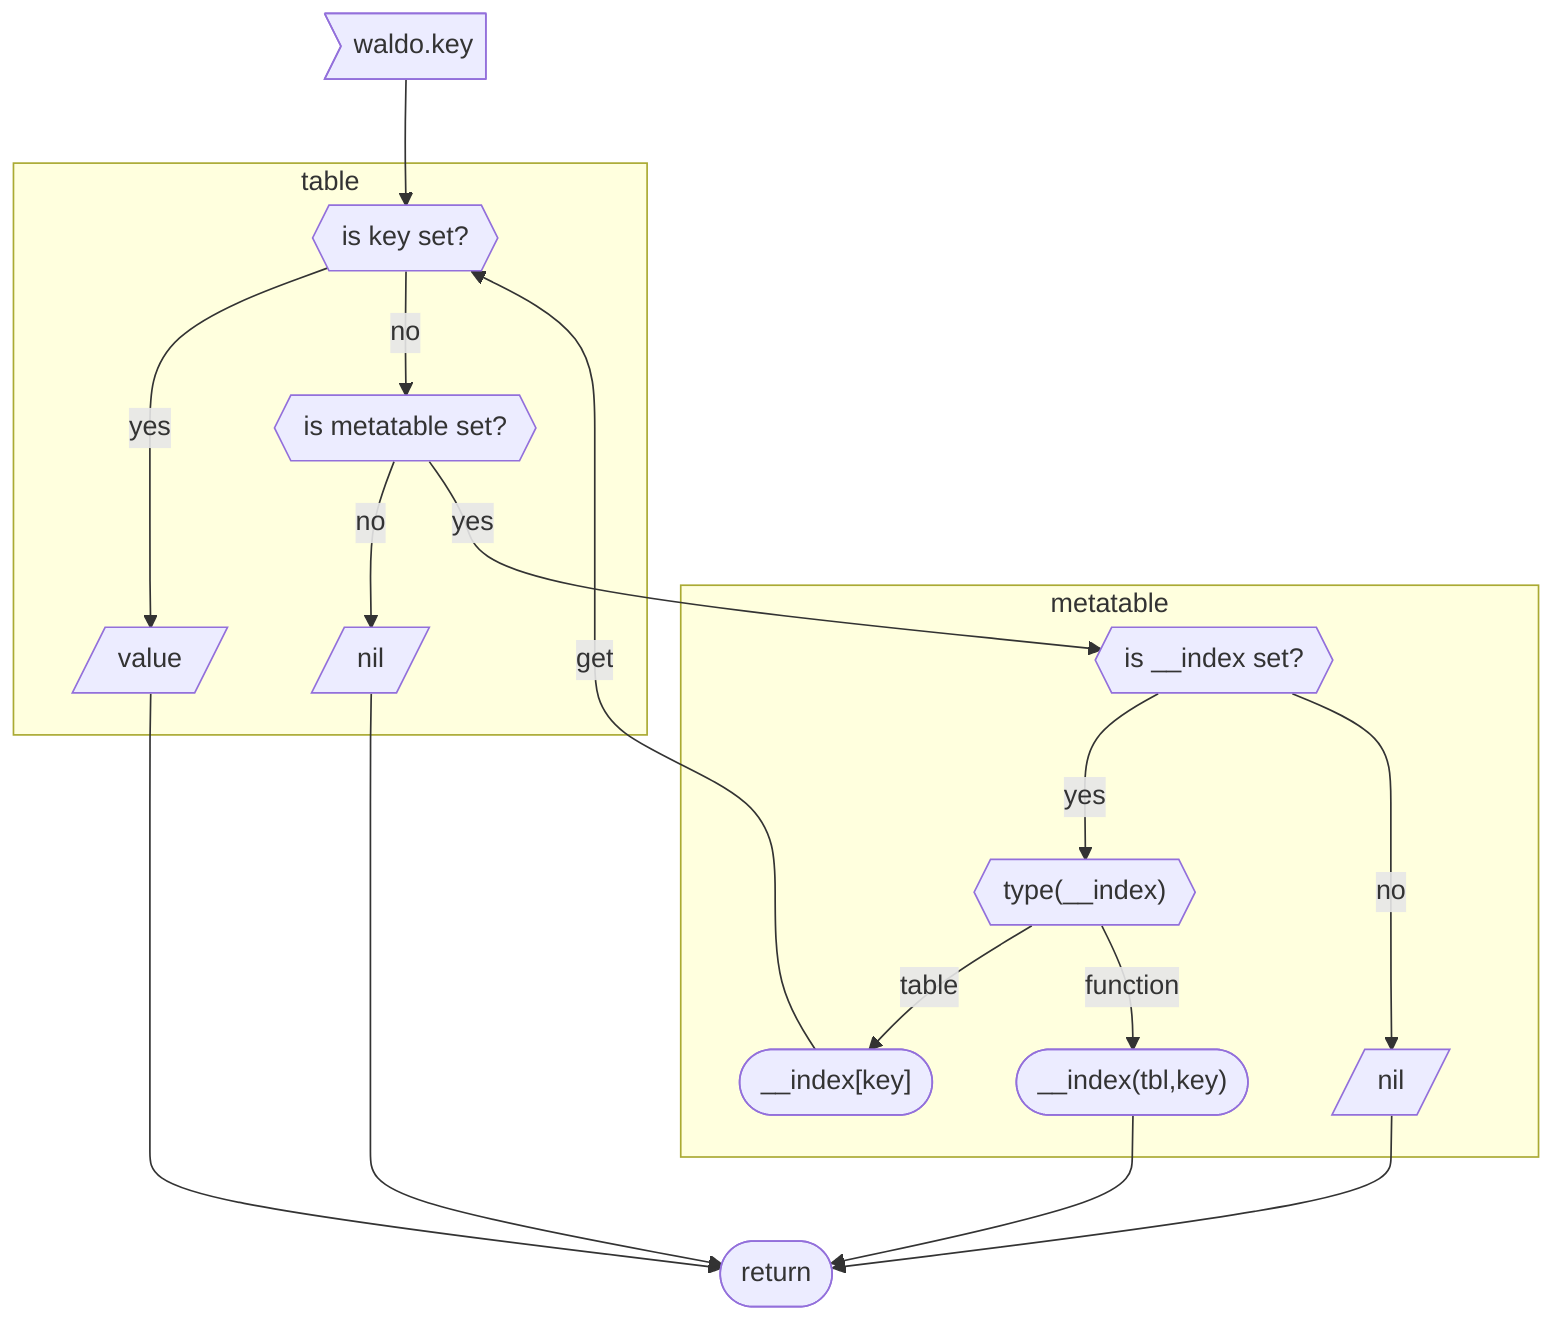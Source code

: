 graph TD;
  waldoGetKey>waldo.key]
  subgraph metatable
    metaHasIndex{{is __index set?}}
    metaIndexType{{"type(__index)"}}
    metaNil[/nil/]
    metaCallIndex(["__index(tbl,key)"])
    metaIndexGetKeyValue(["__index[key]"])
  end
  subgraph table
    tableHasKey{{"is key set?"}}
    tableHasMetatable{{is metatable set?}}
    tableValue[/value/]
    tableNil[/nil/]
  end
  output([return])

  %% table entry point
  waldoGetKey --> tableHasKey

  %% table happy flow
  tableHasKey -- yes --> tableValue
  tableValue --> output

  %% not-so-happy flow
  tableHasKey -- no --> tableHasMetatable
  tableHasMetatable -- no --> tableNil
  tableNil --> output

  %% metatable entrypoint
  tableHasMetatable -- yes --> metaHasIndex
  metaHasIndex -- yes --> metaIndexType

  %% table index metamethod
  metaIndexType -- table --> metaIndexGetKeyValue
  metaIndexGetKeyValue -- get --> tableHasKey

  %% function index metamethod
  metaIndexType -- function --> metaCallIndex
  metaCallIndex --> output

  %% no index metamethod
  metaHasIndex -- no --> metaNil
  metaNil --> output